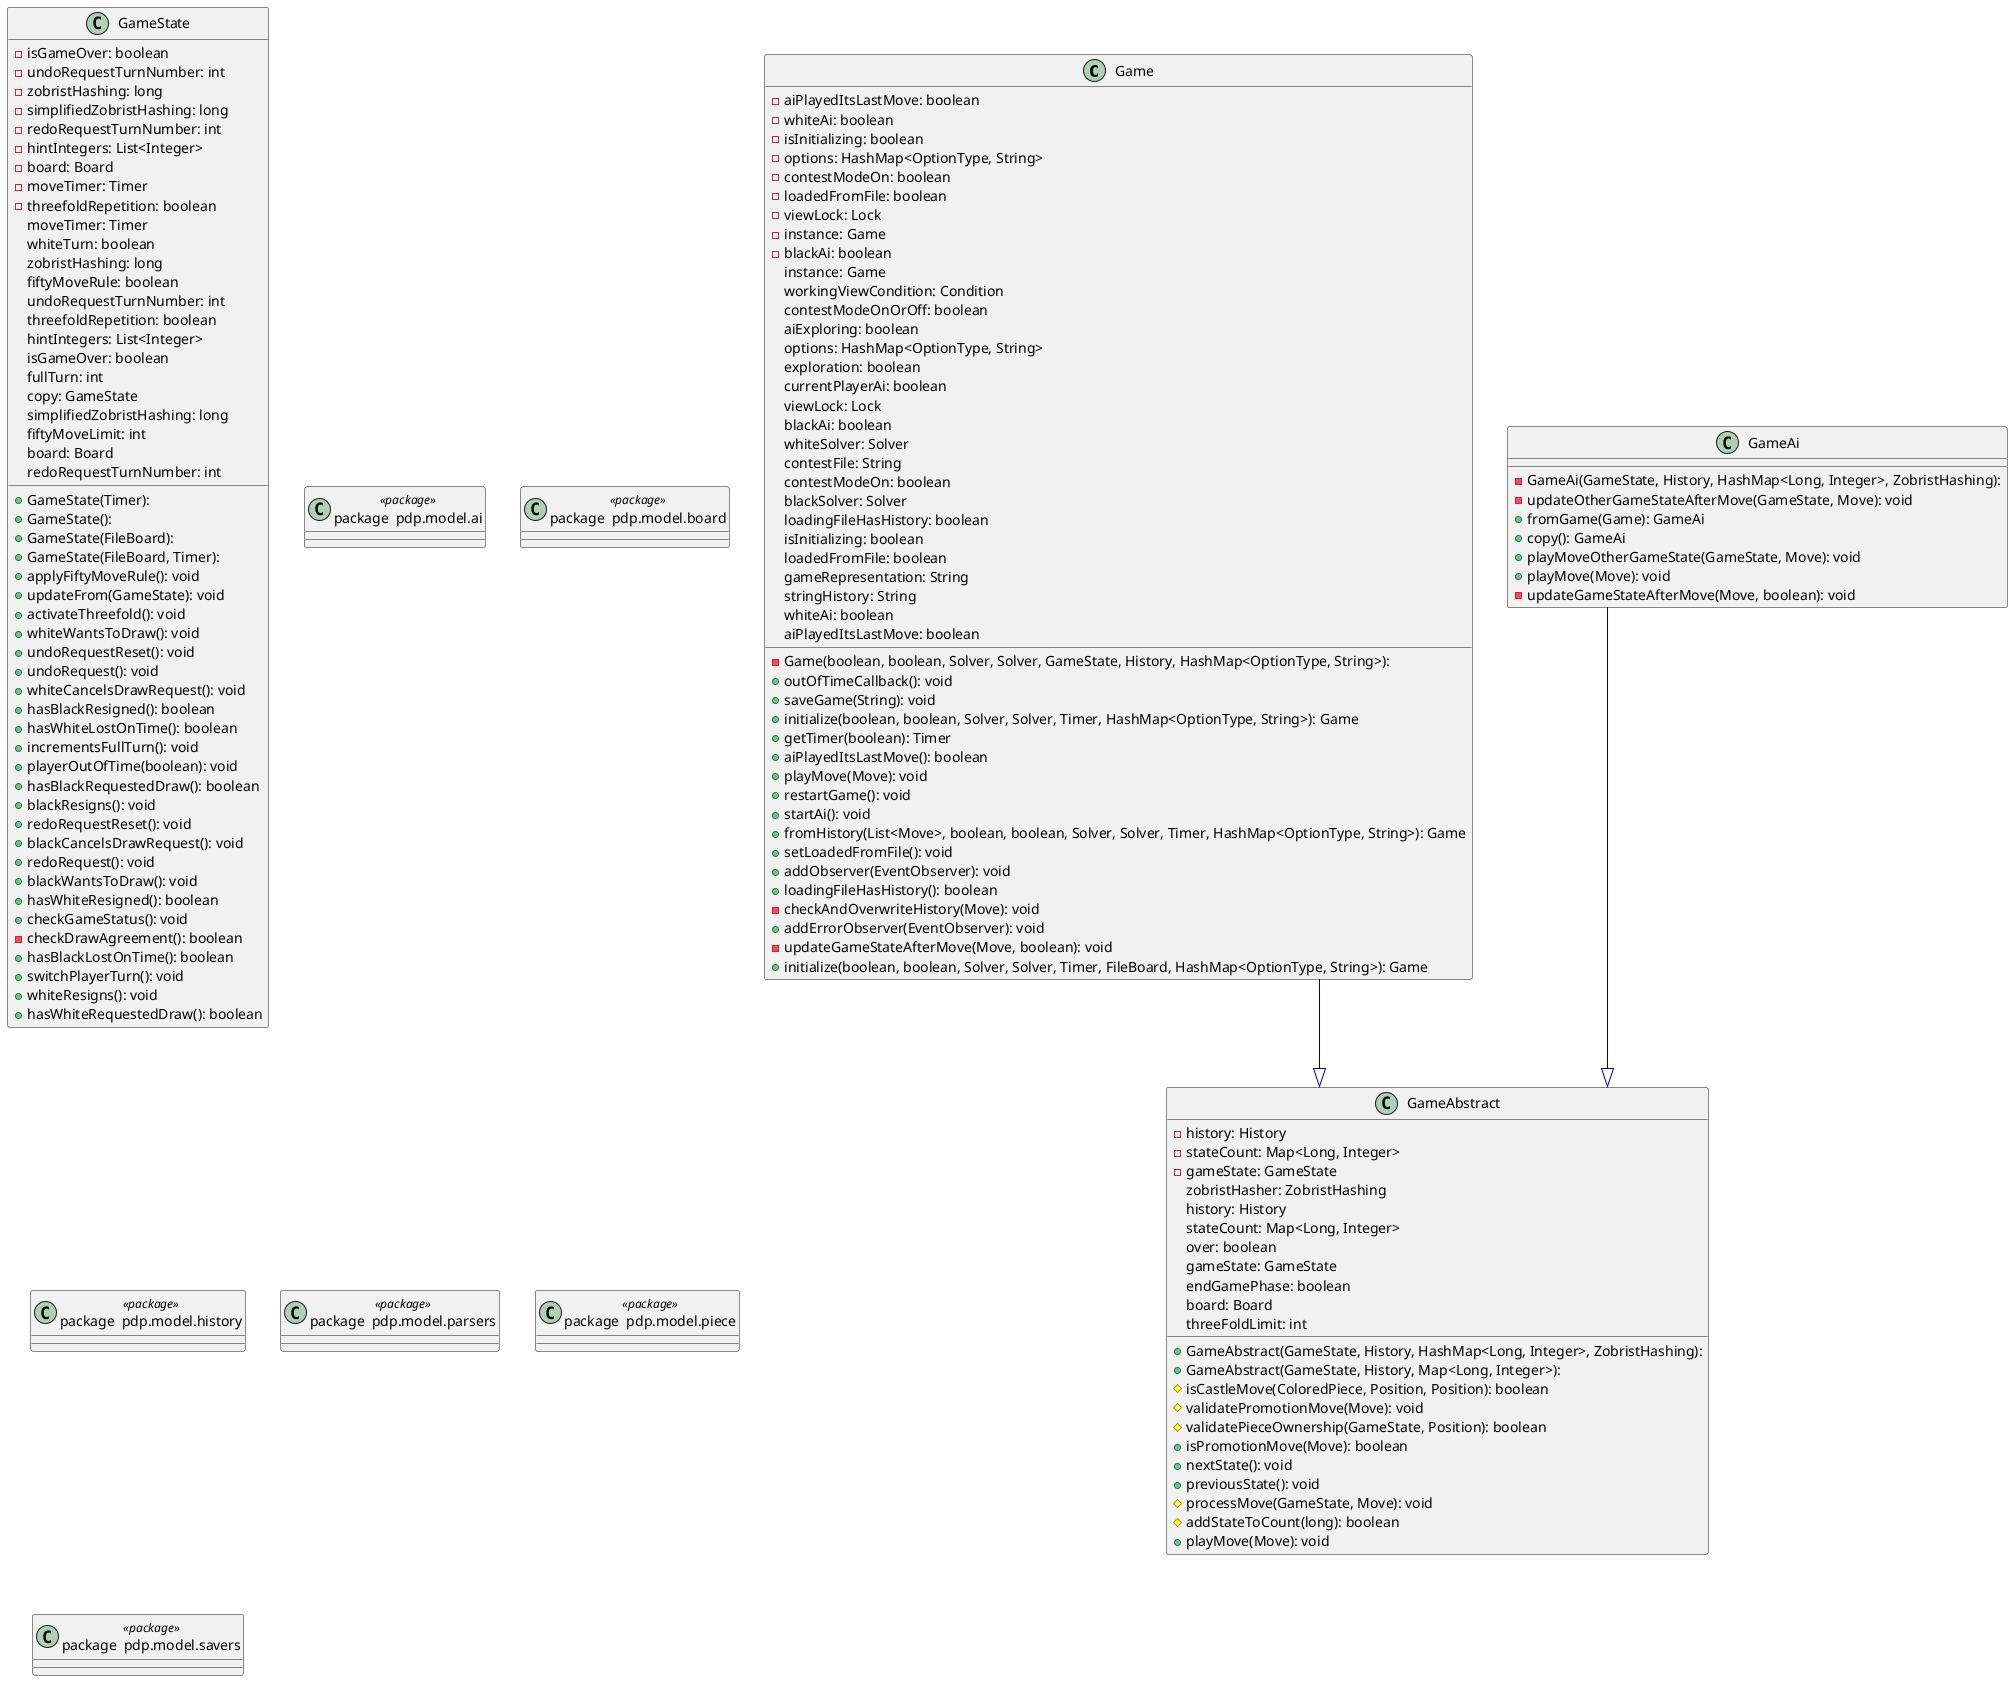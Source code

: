 @startuml

top to bottom direction
skinparam linetype ortho

class Game {
  - Game(boolean, boolean, Solver, Solver, GameState, History, HashMap<OptionType, String>): 
  - aiPlayedItsLastMove: boolean
  - whiteAi: boolean
  - isInitializing: boolean
  - options: HashMap<OptionType, String>
  - contestModeOn: boolean
  - loadedFromFile: boolean
  - viewLock: Lock
  - instance: Game
  - blackAi: boolean
  + outOfTimeCallback(): void
  + saveGame(String): void
  + initialize(boolean, boolean, Solver, Solver, Timer, HashMap<OptionType, String>): Game
  + getTimer(boolean): Timer
  + aiPlayedItsLastMove(): boolean
  + playMove(Move): void
  + restartGame(): void
  + startAi(): void
  + fromHistory(List<Move>, boolean, boolean, Solver, Solver, Timer, HashMap<OptionType, String>): Game
  + setLoadedFromFile(): void
  + addObserver(EventObserver): void
  + loadingFileHasHistory(): boolean
  - checkAndOverwriteHistory(Move): void
  + addErrorObserver(EventObserver): void
  - updateGameStateAfterMove(Move, boolean): void
  + initialize(boolean, boolean, Solver, Solver, Timer, FileBoard, HashMap<OptionType, String>): Game
   instance: Game
   workingViewCondition: Condition
   contestModeOnOrOff: boolean
   aiExploring: boolean
   options: HashMap<OptionType, String>
   exploration: boolean
   currentPlayerAi: boolean
   viewLock: Lock
   blackAi: boolean
   whiteSolver: Solver
   contestFile: String
   contestModeOn: boolean
   blackSolver: Solver
   loadingFileHasHistory: boolean
   isInitializing: boolean
   loadedFromFile: boolean
   gameRepresentation: String
   stringHistory: String
   whiteAi: boolean
   aiPlayedItsLastMove: boolean
}
class GameAbstract {
  + GameAbstract(GameState, History, HashMap<Long, Integer>, ZobristHashing): 
  + GameAbstract(GameState, History, Map<Long, Integer>): 
  - history: History
  - stateCount: Map<Long, Integer>
  - gameState: GameState
  # isCastleMove(ColoredPiece, Position, Position): boolean
  # validatePromotionMove(Move): void
  # validatePieceOwnership(GameState, Position): boolean
  + isPromotionMove(Move): boolean
  + nextState(): void
  + previousState(): void
  # processMove(GameState, Move): void
  # addStateToCount(long): boolean
  + playMove(Move): void
   zobristHasher: ZobristHashing
   history: History
   stateCount: Map<Long, Integer>
   over: boolean
   gameState: GameState
   endGamePhase: boolean
   board: Board
   threeFoldLimit: int
}
class GameAi {
  - GameAi(GameState, History, HashMap<Long, Integer>, ZobristHashing): 
  - updateOtherGameStateAfterMove(GameState, Move): void
  + fromGame(Game): GameAi
  + copy(): GameAi
  + playMoveOtherGameState(GameState, Move): void
  + playMove(Move): void
  - updateGameStateAfterMove(Move, boolean): void
}
class GameState {
  + GameState(Timer): 
  + GameState(): 
  + GameState(FileBoard): 
  + GameState(FileBoard, Timer): 
  - isGameOver: boolean
  - undoRequestTurnNumber: int
  - zobristHashing: long
  - simplifiedZobristHashing: long
  - redoRequestTurnNumber: int
  - hintIntegers: List<Integer>
  - board: Board
  - moveTimer: Timer
  - threefoldRepetition: boolean
  + applyFiftyMoveRule(): void
  + updateFrom(GameState): void
  + activateThreefold(): void
  + whiteWantsToDraw(): void
  + undoRequestReset(): void
  + undoRequest(): void
  + whiteCancelsDrawRequest(): void
  + hasBlackResigned(): boolean
  + hasWhiteLostOnTime(): boolean
  + incrementsFullTurn(): void
  + playerOutOfTime(boolean): void
  + hasBlackRequestedDraw(): boolean
  + blackResigns(): void
  + redoRequestReset(): void
  + blackCancelsDrawRequest(): void
  + redoRequest(): void
  + blackWantsToDraw(): void
  + hasWhiteResigned(): boolean
  + checkGameStatus(): void
  - checkDrawAgreement(): boolean
  + hasBlackLostOnTime(): boolean
  + switchPlayerTurn(): void
  + whiteResigns(): void
  + hasWhiteRequestedDraw(): boolean
   moveTimer: Timer
   whiteTurn: boolean
   zobristHashing: long
   fiftyMoveRule: boolean
   undoRequestTurnNumber: int
   threefoldRepetition: boolean
   hintIntegers: List<Integer>
   isGameOver: boolean
   fullTurn: int
   copy: GameState
   simplifiedZobristHashing: long
   fiftyMoveLimit: int
   board: Board
   redoRequestTurnNumber: int
}
class node6 as "package  pdp.model.ai" << package >>
class node9 as "package  pdp.model.board" << package >>
class node1 as "package  pdp.model.history" << package >>
class node5 as "package  pdp.model.parsers" << package >>
class node3 as "package  pdp.model.piece" << package >>
class node7 as "package  pdp.model.savers" << package >>

Game          -[#000082,plain]-^  GameAbstract 
GameAi        -[#000082,plain]-^  GameAbstract 
@enduml
